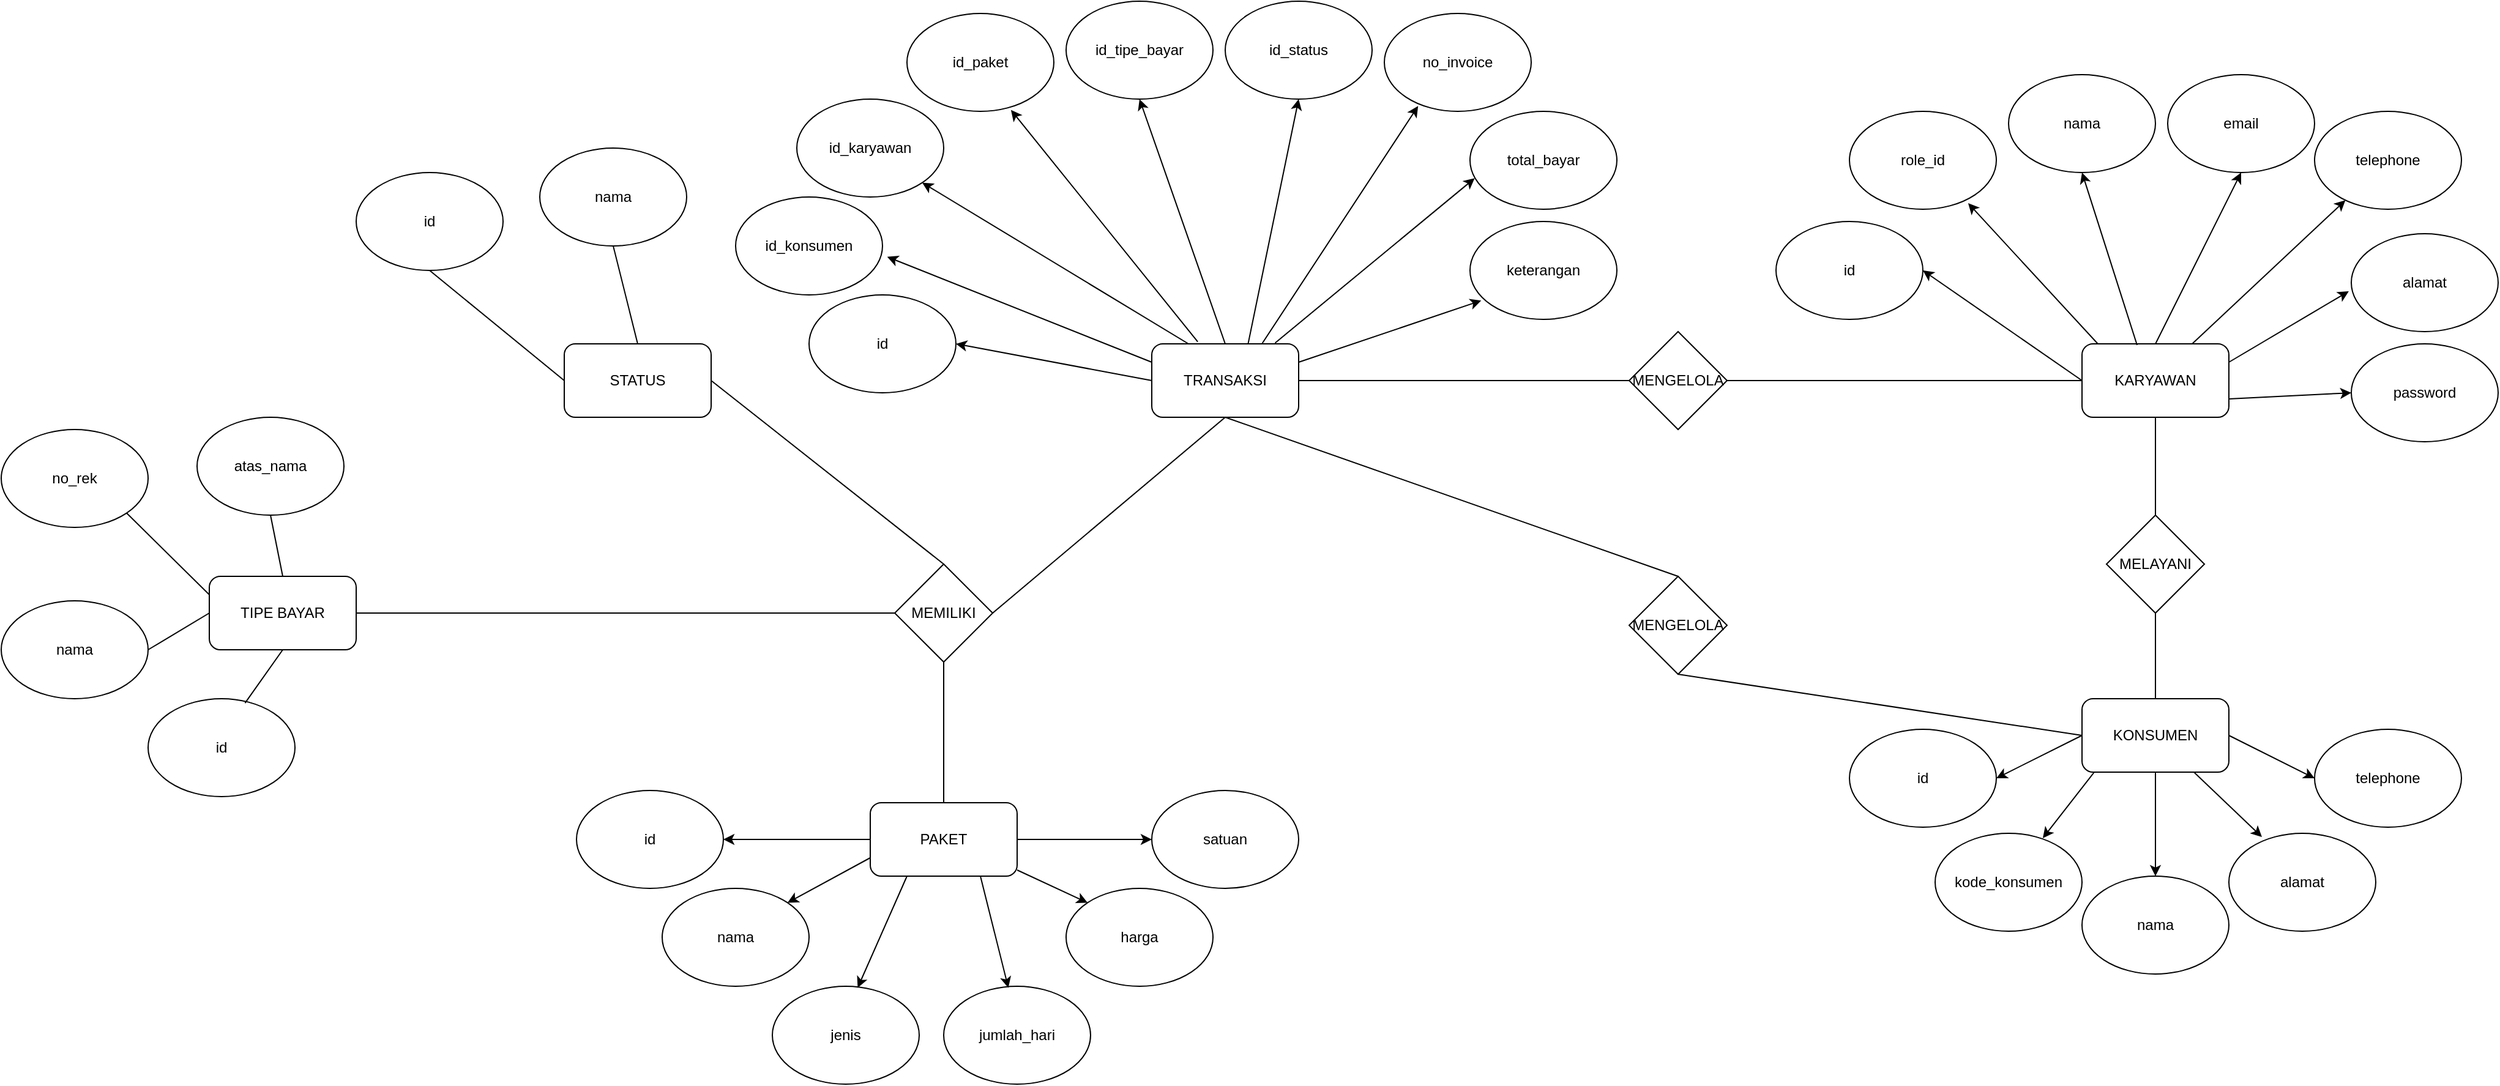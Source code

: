 <mxfile version="21.0.2" type="github">
  <diagram name="Halaman-1" id="MgstL3bpcUM_gTuNk5c2">
    <mxGraphModel dx="1735" dy="1120" grid="1" gridSize="10" guides="1" tooltips="1" connect="1" arrows="1" fold="1" page="1" pageScale="1" pageWidth="2339" pageHeight="3300" math="0" shadow="0">
      <root>
        <mxCell id="0" />
        <mxCell id="1" parent="0" />
        <mxCell id="4BObnnodCT3G0U85T-69-4" value="KARYAWAN" style="rounded=1;whiteSpace=wrap;html=1;" vertex="1" parent="1">
          <mxGeometry x="1830" y="310" width="120" height="60" as="geometry" />
        </mxCell>
        <mxCell id="4BObnnodCT3G0U85T-69-6" value="" style="endArrow=classic;html=1;rounded=0;exitX=1;exitY=0.75;exitDx=0;exitDy=0;entryX=0;entryY=0.5;entryDx=0;entryDy=0;" edge="1" parent="1" source="4BObnnodCT3G0U85T-69-4" target="4BObnnodCT3G0U85T-69-7">
          <mxGeometry width="50" height="50" relative="1" as="geometry">
            <mxPoint x="1950" y="360" as="sourcePoint" />
            <mxPoint x="2030" y="390" as="targetPoint" />
          </mxGeometry>
        </mxCell>
        <mxCell id="4BObnnodCT3G0U85T-69-7" value="password" style="ellipse;whiteSpace=wrap;html=1;" vertex="1" parent="1">
          <mxGeometry x="2050" y="310" width="120" height="80" as="geometry" />
        </mxCell>
        <mxCell id="4BObnnodCT3G0U85T-69-8" value="" style="endArrow=classic;html=1;rounded=0;exitX=1;exitY=0.25;exitDx=0;exitDy=0;entryX=-0.017;entryY=0.588;entryDx=0;entryDy=0;entryPerimeter=0;" edge="1" parent="1" source="4BObnnodCT3G0U85T-69-4" target="4BObnnodCT3G0U85T-69-9">
          <mxGeometry width="50" height="50" relative="1" as="geometry">
            <mxPoint x="1950" y="360" as="sourcePoint" />
            <mxPoint x="2030" y="310" as="targetPoint" />
          </mxGeometry>
        </mxCell>
        <mxCell id="4BObnnodCT3G0U85T-69-9" value="alamat" style="ellipse;whiteSpace=wrap;html=1;" vertex="1" parent="1">
          <mxGeometry x="2050" y="220" width="120" height="80" as="geometry" />
        </mxCell>
        <mxCell id="4BObnnodCT3G0U85T-69-10" value="" style="endArrow=classic;html=1;rounded=0;exitX=0.75;exitY=0;exitDx=0;exitDy=0;" edge="1" parent="1" source="4BObnnodCT3G0U85T-69-4" target="4BObnnodCT3G0U85T-69-11">
          <mxGeometry width="50" height="50" relative="1" as="geometry">
            <mxPoint x="1900" y="300" as="sourcePoint" />
            <mxPoint x="1950" y="250" as="targetPoint" />
          </mxGeometry>
        </mxCell>
        <mxCell id="4BObnnodCT3G0U85T-69-11" value="telephone" style="ellipse;whiteSpace=wrap;html=1;" vertex="1" parent="1">
          <mxGeometry x="2020" y="120" width="120" height="80" as="geometry" />
        </mxCell>
        <mxCell id="4BObnnodCT3G0U85T-69-12" value="email" style="ellipse;whiteSpace=wrap;html=1;" vertex="1" parent="1">
          <mxGeometry x="1900" y="90" width="120" height="80" as="geometry" />
        </mxCell>
        <mxCell id="4BObnnodCT3G0U85T-69-13" value="" style="endArrow=classic;html=1;rounded=0;exitX=0.5;exitY=0;exitDx=0;exitDy=0;entryX=0.5;entryY=1;entryDx=0;entryDy=0;" edge="1" parent="1" source="4BObnnodCT3G0U85T-69-4" target="4BObnnodCT3G0U85T-69-12">
          <mxGeometry width="50" height="50" relative="1" as="geometry">
            <mxPoint x="1870" y="290" as="sourcePoint" />
            <mxPoint x="1920" y="240" as="targetPoint" />
          </mxGeometry>
        </mxCell>
        <mxCell id="4BObnnodCT3G0U85T-69-14" value="nama" style="ellipse;whiteSpace=wrap;html=1;" vertex="1" parent="1">
          <mxGeometry x="1770" y="90" width="120" height="80" as="geometry" />
        </mxCell>
        <mxCell id="4BObnnodCT3G0U85T-69-15" value="" style="endArrow=classic;html=1;rounded=0;exitX=0.375;exitY=0.017;exitDx=0;exitDy=0;exitPerimeter=0;entryX=0.5;entryY=1;entryDx=0;entryDy=0;" edge="1" parent="1" source="4BObnnodCT3G0U85T-69-4" target="4BObnnodCT3G0U85T-69-14">
          <mxGeometry width="50" height="50" relative="1" as="geometry">
            <mxPoint x="1820" y="260" as="sourcePoint" />
            <mxPoint x="1870" y="210" as="targetPoint" />
          </mxGeometry>
        </mxCell>
        <mxCell id="4BObnnodCT3G0U85T-69-16" value="role_id" style="ellipse;whiteSpace=wrap;html=1;" vertex="1" parent="1">
          <mxGeometry x="1640" y="120" width="120" height="80" as="geometry" />
        </mxCell>
        <mxCell id="4BObnnodCT3G0U85T-69-17" value="" style="endArrow=classic;html=1;rounded=0;exitX=0.108;exitY=0;exitDx=0;exitDy=0;entryX=0.808;entryY=0.938;entryDx=0;entryDy=0;entryPerimeter=0;exitPerimeter=0;" edge="1" parent="1" source="4BObnnodCT3G0U85T-69-4" target="4BObnnodCT3G0U85T-69-16">
          <mxGeometry width="50" height="50" relative="1" as="geometry">
            <mxPoint x="1740" y="290" as="sourcePoint" />
            <mxPoint x="1790" y="240" as="targetPoint" />
          </mxGeometry>
        </mxCell>
        <mxCell id="4BObnnodCT3G0U85T-69-18" value="id" style="ellipse;whiteSpace=wrap;html=1;" vertex="1" parent="1">
          <mxGeometry x="1580" y="210" width="120" height="80" as="geometry" />
        </mxCell>
        <mxCell id="4BObnnodCT3G0U85T-69-19" value="" style="endArrow=classic;html=1;rounded=0;exitX=0;exitY=0.5;exitDx=0;exitDy=0;entryX=1;entryY=0.5;entryDx=0;entryDy=0;" edge="1" parent="1" source="4BObnnodCT3G0U85T-69-4" target="4BObnnodCT3G0U85T-69-18">
          <mxGeometry width="50" height="50" relative="1" as="geometry">
            <mxPoint x="1730" y="310" as="sourcePoint" />
            <mxPoint x="1780" y="260" as="targetPoint" />
          </mxGeometry>
        </mxCell>
        <mxCell id="4BObnnodCT3G0U85T-69-20" value="MELAYANI" style="rhombus;whiteSpace=wrap;html=1;" vertex="1" parent="1">
          <mxGeometry x="1850" y="450" width="80" height="80" as="geometry" />
        </mxCell>
        <mxCell id="4BObnnodCT3G0U85T-69-22" value="" style="endArrow=none;html=1;rounded=0;entryX=0.5;entryY=1;entryDx=0;entryDy=0;exitX=0.5;exitY=0;exitDx=0;exitDy=0;" edge="1" parent="1" source="4BObnnodCT3G0U85T-69-20" target="4BObnnodCT3G0U85T-69-4">
          <mxGeometry width="50" height="50" relative="1" as="geometry">
            <mxPoint x="1850" y="420" as="sourcePoint" />
            <mxPoint x="1900" y="370" as="targetPoint" />
          </mxGeometry>
        </mxCell>
        <mxCell id="4BObnnodCT3G0U85T-69-36" style="edgeStyle=orthogonalEdgeStyle;rounded=0;orthogonalLoop=1;jettySize=auto;html=1;exitX=0.5;exitY=1;exitDx=0;exitDy=0;entryX=0.5;entryY=0;entryDx=0;entryDy=0;" edge="1" parent="1" source="4BObnnodCT3G0U85T-69-23" target="4BObnnodCT3G0U85T-69-27">
          <mxGeometry relative="1" as="geometry" />
        </mxCell>
        <mxCell id="4BObnnodCT3G0U85T-69-23" value="KONSUMEN" style="rounded=1;whiteSpace=wrap;html=1;" vertex="1" parent="1">
          <mxGeometry x="1830" y="600" width="120" height="60" as="geometry" />
        </mxCell>
        <mxCell id="4BObnnodCT3G0U85T-69-24" value="" style="endArrow=none;html=1;rounded=0;entryX=0.5;entryY=1;entryDx=0;entryDy=0;exitX=0.5;exitY=0;exitDx=0;exitDy=0;" edge="1" parent="1" source="4BObnnodCT3G0U85T-69-23" target="4BObnnodCT3G0U85T-69-20">
          <mxGeometry width="50" height="50" relative="1" as="geometry">
            <mxPoint x="1900" y="600" as="sourcePoint" />
            <mxPoint x="1950" y="550" as="targetPoint" />
          </mxGeometry>
        </mxCell>
        <mxCell id="4BObnnodCT3G0U85T-69-25" value="telephone" style="ellipse;whiteSpace=wrap;html=1;" vertex="1" parent="1">
          <mxGeometry x="2020" y="625" width="120" height="80" as="geometry" />
        </mxCell>
        <mxCell id="4BObnnodCT3G0U85T-69-26" value="alamat" style="ellipse;whiteSpace=wrap;html=1;" vertex="1" parent="1">
          <mxGeometry x="1950" y="710" width="120" height="80" as="geometry" />
        </mxCell>
        <mxCell id="4BObnnodCT3G0U85T-69-27" value="nama" style="ellipse;whiteSpace=wrap;html=1;" vertex="1" parent="1">
          <mxGeometry x="1830" y="745" width="120" height="80" as="geometry" />
        </mxCell>
        <mxCell id="4BObnnodCT3G0U85T-69-28" value="kode_konsumen" style="ellipse;whiteSpace=wrap;html=1;" vertex="1" parent="1">
          <mxGeometry x="1710" y="710" width="120" height="80" as="geometry" />
        </mxCell>
        <mxCell id="4BObnnodCT3G0U85T-69-29" value="id" style="ellipse;whiteSpace=wrap;html=1;" vertex="1" parent="1">
          <mxGeometry x="1640" y="625" width="120" height="80" as="geometry" />
        </mxCell>
        <mxCell id="4BObnnodCT3G0U85T-69-39" value="" style="endArrow=classic;html=1;rounded=0;entryX=0.225;entryY=0.038;entryDx=0;entryDy=0;entryPerimeter=0;" edge="1" parent="1" source="4BObnnodCT3G0U85T-69-23" target="4BObnnodCT3G0U85T-69-26">
          <mxGeometry width="50" height="50" relative="1" as="geometry">
            <mxPoint x="1920" y="720" as="sourcePoint" />
            <mxPoint x="1970" y="670" as="targetPoint" />
          </mxGeometry>
        </mxCell>
        <mxCell id="4BObnnodCT3G0U85T-69-40" value="" style="endArrow=classic;html=1;rounded=0;entryX=0;entryY=0.5;entryDx=0;entryDy=0;exitX=1;exitY=0.5;exitDx=0;exitDy=0;" edge="1" parent="1" source="4BObnnodCT3G0U85T-69-23" target="4BObnnodCT3G0U85T-69-25">
          <mxGeometry width="50" height="50" relative="1" as="geometry">
            <mxPoint x="1920" y="720" as="sourcePoint" />
            <mxPoint x="1970" y="670" as="targetPoint" />
          </mxGeometry>
        </mxCell>
        <mxCell id="4BObnnodCT3G0U85T-69-41" value="" style="endArrow=classic;html=1;rounded=0;entryX=0.733;entryY=0.05;entryDx=0;entryDy=0;entryPerimeter=0;" edge="1" parent="1" target="4BObnnodCT3G0U85T-69-28">
          <mxGeometry width="50" height="50" relative="1" as="geometry">
            <mxPoint x="1840" y="660" as="sourcePoint" />
            <mxPoint x="1970" y="670" as="targetPoint" />
          </mxGeometry>
        </mxCell>
        <mxCell id="4BObnnodCT3G0U85T-69-42" value="" style="endArrow=classic;html=1;rounded=0;exitX=0;exitY=0.5;exitDx=0;exitDy=0;entryX=1;entryY=0.5;entryDx=0;entryDy=0;" edge="1" parent="1" source="4BObnnodCT3G0U85T-69-23" target="4BObnnodCT3G0U85T-69-29">
          <mxGeometry width="50" height="50" relative="1" as="geometry">
            <mxPoint x="1754" y="655" as="sourcePoint" />
            <mxPoint x="1804" y="605" as="targetPoint" />
          </mxGeometry>
        </mxCell>
        <mxCell id="4BObnnodCT3G0U85T-69-43" value="MENGELOLA" style="rhombus;whiteSpace=wrap;html=1;" vertex="1" parent="1">
          <mxGeometry x="1460" y="500" width="80" height="80" as="geometry" />
        </mxCell>
        <mxCell id="4BObnnodCT3G0U85T-69-44" value="" style="endArrow=none;html=1;rounded=0;exitX=0;exitY=0.5;exitDx=0;exitDy=0;entryX=0.5;entryY=1;entryDx=0;entryDy=0;" edge="1" parent="1" source="4BObnnodCT3G0U85T-69-23" target="4BObnnodCT3G0U85T-69-43">
          <mxGeometry width="50" height="50" relative="1" as="geometry">
            <mxPoint x="1670" y="580" as="sourcePoint" />
            <mxPoint x="1720" y="530" as="targetPoint" />
          </mxGeometry>
        </mxCell>
        <mxCell id="4BObnnodCT3G0U85T-69-45" value="MENGELOLA" style="rhombus;whiteSpace=wrap;html=1;" vertex="1" parent="1">
          <mxGeometry x="1460" y="300" width="80" height="80" as="geometry" />
        </mxCell>
        <mxCell id="4BObnnodCT3G0U85T-69-46" value="" style="endArrow=none;html=1;rounded=0;entryX=0;entryY=0.5;entryDx=0;entryDy=0;exitX=1;exitY=0.5;exitDx=0;exitDy=0;" edge="1" parent="1" source="4BObnnodCT3G0U85T-69-45" target="4BObnnodCT3G0U85T-69-4">
          <mxGeometry width="50" height="50" relative="1" as="geometry">
            <mxPoint x="1590" y="450" as="sourcePoint" />
            <mxPoint x="1640" y="400" as="targetPoint" />
          </mxGeometry>
        </mxCell>
        <mxCell id="4BObnnodCT3G0U85T-69-47" value="TRANSAKSI" style="rounded=1;whiteSpace=wrap;html=1;" vertex="1" parent="1">
          <mxGeometry x="1070" y="310" width="120" height="60" as="geometry" />
        </mxCell>
        <mxCell id="4BObnnodCT3G0U85T-69-48" value="" style="endArrow=none;html=1;rounded=0;entryX=0;entryY=0.5;entryDx=0;entryDy=0;exitX=1;exitY=0.5;exitDx=0;exitDy=0;" edge="1" parent="1" source="4BObnnodCT3G0U85T-69-47" target="4BObnnodCT3G0U85T-69-45">
          <mxGeometry width="50" height="50" relative="1" as="geometry">
            <mxPoint x="1280" y="430" as="sourcePoint" />
            <mxPoint x="1330" y="380" as="targetPoint" />
          </mxGeometry>
        </mxCell>
        <mxCell id="4BObnnodCT3G0U85T-69-49" value="keterangan" style="ellipse;whiteSpace=wrap;html=1;" vertex="1" parent="1">
          <mxGeometry x="1330" y="210" width="120" height="80" as="geometry" />
        </mxCell>
        <mxCell id="4BObnnodCT3G0U85T-69-50" value="" style="endArrow=classic;html=1;rounded=0;entryX=0.076;entryY=0.808;entryDx=0;entryDy=0;entryPerimeter=0;exitX=1;exitY=0.25;exitDx=0;exitDy=0;" edge="1" parent="1" source="4BObnnodCT3G0U85T-69-47" target="4BObnnodCT3G0U85T-69-49">
          <mxGeometry width="50" height="50" relative="1" as="geometry">
            <mxPoint x="1300" y="320" as="sourcePoint" />
            <mxPoint x="1310" y="250" as="targetPoint" />
          </mxGeometry>
        </mxCell>
        <mxCell id="4BObnnodCT3G0U85T-69-51" value="total_bayar" style="ellipse;whiteSpace=wrap;html=1;" vertex="1" parent="1">
          <mxGeometry x="1330" y="120" width="120" height="80" as="geometry" />
        </mxCell>
        <mxCell id="4BObnnodCT3G0U85T-69-52" value="no_invoice" style="ellipse;whiteSpace=wrap;html=1;" vertex="1" parent="1">
          <mxGeometry x="1260" y="40" width="120" height="80" as="geometry" />
        </mxCell>
        <mxCell id="4BObnnodCT3G0U85T-69-53" value="id_status" style="ellipse;whiteSpace=wrap;html=1;" vertex="1" parent="1">
          <mxGeometry x="1130" y="30" width="120" height="80" as="geometry" />
        </mxCell>
        <mxCell id="4BObnnodCT3G0U85T-69-54" value="id_tipe_bayar" style="ellipse;whiteSpace=wrap;html=1;" vertex="1" parent="1">
          <mxGeometry x="1000" y="30" width="120" height="80" as="geometry" />
        </mxCell>
        <mxCell id="4BObnnodCT3G0U85T-69-55" value="id_paket" style="ellipse;whiteSpace=wrap;html=1;" vertex="1" parent="1">
          <mxGeometry x="870" y="40" width="120" height="80" as="geometry" />
        </mxCell>
        <mxCell id="4BObnnodCT3G0U85T-69-56" value="id_karyawan" style="ellipse;whiteSpace=wrap;html=1;" vertex="1" parent="1">
          <mxGeometry x="780" y="110" width="120" height="80" as="geometry" />
        </mxCell>
        <mxCell id="4BObnnodCT3G0U85T-69-57" value="id_konsumen" style="ellipse;whiteSpace=wrap;html=1;" vertex="1" parent="1">
          <mxGeometry x="730" y="190" width="120" height="80" as="geometry" />
        </mxCell>
        <mxCell id="4BObnnodCT3G0U85T-69-58" value="id" style="ellipse;whiteSpace=wrap;html=1;" vertex="1" parent="1">
          <mxGeometry x="790" y="270" width="120" height="80" as="geometry" />
        </mxCell>
        <mxCell id="4BObnnodCT3G0U85T-69-59" value="" style="endArrow=classic;html=1;rounded=0;exitX=0.839;exitY=-0.011;exitDx=0;exitDy=0;exitPerimeter=0;entryX=0.032;entryY=0.683;entryDx=0;entryDy=0;entryPerimeter=0;" edge="1" parent="1" source="4BObnnodCT3G0U85T-69-47" target="4BObnnodCT3G0U85T-69-51">
          <mxGeometry width="50" height="50" relative="1" as="geometry">
            <mxPoint x="1165" y="310" as="sourcePoint" />
            <mxPoint x="1215" y="260" as="targetPoint" />
          </mxGeometry>
        </mxCell>
        <mxCell id="4BObnnodCT3G0U85T-69-60" value="" style="endArrow=classic;html=1;rounded=0;exitX=0.75;exitY=0;exitDx=0;exitDy=0;entryX=0.23;entryY=0.946;entryDx=0;entryDy=0;entryPerimeter=0;" edge="1" parent="1" source="4BObnnodCT3G0U85T-69-47" target="4BObnnodCT3G0U85T-69-52">
          <mxGeometry width="50" height="50" relative="1" as="geometry">
            <mxPoint x="1150" y="300" as="sourcePoint" />
            <mxPoint x="1200" y="250" as="targetPoint" />
          </mxGeometry>
        </mxCell>
        <mxCell id="4BObnnodCT3G0U85T-69-61" value="" style="endArrow=classic;html=1;rounded=0;exitX=0.655;exitY=0.007;exitDx=0;exitDy=0;exitPerimeter=0;entryX=0.5;entryY=1;entryDx=0;entryDy=0;" edge="1" parent="1" source="4BObnnodCT3G0U85T-69-47" target="4BObnnodCT3G0U85T-69-53">
          <mxGeometry width="50" height="50" relative="1" as="geometry">
            <mxPoint x="990" y="280" as="sourcePoint" />
            <mxPoint x="1040" y="230" as="targetPoint" />
          </mxGeometry>
        </mxCell>
        <mxCell id="4BObnnodCT3G0U85T-69-62" value="" style="endArrow=classic;html=1;rounded=0;exitX=0.5;exitY=0;exitDx=0;exitDy=0;entryX=0.5;entryY=1;entryDx=0;entryDy=0;" edge="1" parent="1" source="4BObnnodCT3G0U85T-69-47" target="4BObnnodCT3G0U85T-69-54">
          <mxGeometry width="50" height="50" relative="1" as="geometry">
            <mxPoint x="990" y="280" as="sourcePoint" />
            <mxPoint x="1040" y="230" as="targetPoint" />
          </mxGeometry>
        </mxCell>
        <mxCell id="4BObnnodCT3G0U85T-69-63" value="" style="endArrow=classic;html=1;rounded=0;exitX=0.313;exitY=-0.028;exitDx=0;exitDy=0;exitPerimeter=0;entryX=0.708;entryY=0.986;entryDx=0;entryDy=0;entryPerimeter=0;" edge="1" parent="1" source="4BObnnodCT3G0U85T-69-47" target="4BObnnodCT3G0U85T-69-55">
          <mxGeometry width="50" height="50" relative="1" as="geometry">
            <mxPoint x="990" y="280" as="sourcePoint" />
            <mxPoint x="1040" y="230" as="targetPoint" />
          </mxGeometry>
        </mxCell>
        <mxCell id="4BObnnodCT3G0U85T-69-64" value="" style="endArrow=classic;html=1;rounded=0;entryX=1;entryY=1;entryDx=0;entryDy=0;exitX=0.25;exitY=0;exitDx=0;exitDy=0;" edge="1" parent="1" source="4BObnnodCT3G0U85T-69-47" target="4BObnnodCT3G0U85T-69-56">
          <mxGeometry width="50" height="50" relative="1" as="geometry">
            <mxPoint x="1070" y="310" as="sourcePoint" />
            <mxPoint x="980" y="200" as="targetPoint" />
          </mxGeometry>
        </mxCell>
        <mxCell id="4BObnnodCT3G0U85T-69-65" value="" style="endArrow=classic;html=1;rounded=0;entryX=1.032;entryY=0.611;entryDx=0;entryDy=0;entryPerimeter=0;exitX=0;exitY=0.25;exitDx=0;exitDy=0;" edge="1" parent="1" source="4BObnnodCT3G0U85T-69-47" target="4BObnnodCT3G0U85T-69-57">
          <mxGeometry width="50" height="50" relative="1" as="geometry">
            <mxPoint x="910" y="335" as="sourcePoint" />
            <mxPoint x="960" y="285" as="targetPoint" />
          </mxGeometry>
        </mxCell>
        <mxCell id="4BObnnodCT3G0U85T-69-66" value="" style="endArrow=classic;html=1;rounded=0;entryX=1;entryY=0.5;entryDx=0;entryDy=0;exitX=0;exitY=0.5;exitDx=0;exitDy=0;" edge="1" parent="1" source="4BObnnodCT3G0U85T-69-47" target="4BObnnodCT3G0U85T-69-58">
          <mxGeometry width="50" height="50" relative="1" as="geometry">
            <mxPoint x="1060" y="340" as="sourcePoint" />
            <mxPoint x="1080" y="210" as="targetPoint" />
          </mxGeometry>
        </mxCell>
        <mxCell id="4BObnnodCT3G0U85T-69-67" value="" style="endArrow=none;html=1;rounded=0;exitX=0.5;exitY=0;exitDx=0;exitDy=0;entryX=0.5;entryY=1;entryDx=0;entryDy=0;" edge="1" parent="1" source="4BObnnodCT3G0U85T-69-43" target="4BObnnodCT3G0U85T-69-47">
          <mxGeometry width="50" height="50" relative="1" as="geometry">
            <mxPoint x="1360" y="410" as="sourcePoint" />
            <mxPoint x="1410" y="360" as="targetPoint" />
          </mxGeometry>
        </mxCell>
        <mxCell id="4BObnnodCT3G0U85T-69-68" value="MEMILIKI" style="rhombus;whiteSpace=wrap;html=1;" vertex="1" parent="1">
          <mxGeometry x="860" y="490" width="80" height="80" as="geometry" />
        </mxCell>
        <mxCell id="4BObnnodCT3G0U85T-69-69" value="" style="endArrow=none;html=1;rounded=0;exitX=1;exitY=0.5;exitDx=0;exitDy=0;entryX=0.5;entryY=1;entryDx=0;entryDy=0;" edge="1" parent="1" source="4BObnnodCT3G0U85T-69-68" target="4BObnnodCT3G0U85T-69-47">
          <mxGeometry width="50" height="50" relative="1" as="geometry">
            <mxPoint x="1190" y="450" as="sourcePoint" />
            <mxPoint x="1240" y="400" as="targetPoint" />
          </mxGeometry>
        </mxCell>
        <mxCell id="4BObnnodCT3G0U85T-69-70" value="PAKET" style="rounded=1;whiteSpace=wrap;html=1;" vertex="1" parent="1">
          <mxGeometry x="840" y="685" width="120" height="60" as="geometry" />
        </mxCell>
        <mxCell id="4BObnnodCT3G0U85T-69-71" value="satuan" style="ellipse;whiteSpace=wrap;html=1;" vertex="1" parent="1">
          <mxGeometry x="1070" y="675" width="120" height="80" as="geometry" />
        </mxCell>
        <mxCell id="4BObnnodCT3G0U85T-69-72" value="harga" style="ellipse;whiteSpace=wrap;html=1;" vertex="1" parent="1">
          <mxGeometry x="1000" y="755" width="120" height="80" as="geometry" />
        </mxCell>
        <mxCell id="4BObnnodCT3G0U85T-69-73" value="jumlah_hari" style="ellipse;whiteSpace=wrap;html=1;" vertex="1" parent="1">
          <mxGeometry x="900" y="835" width="120" height="80" as="geometry" />
        </mxCell>
        <mxCell id="4BObnnodCT3G0U85T-69-74" value="jenis" style="ellipse;whiteSpace=wrap;html=1;" vertex="1" parent="1">
          <mxGeometry x="760" y="835" width="120" height="80" as="geometry" />
        </mxCell>
        <mxCell id="4BObnnodCT3G0U85T-69-75" value="nama" style="ellipse;whiteSpace=wrap;html=1;" vertex="1" parent="1">
          <mxGeometry x="670" y="755" width="120" height="80" as="geometry" />
        </mxCell>
        <mxCell id="4BObnnodCT3G0U85T-69-76" value="id" style="ellipse;whiteSpace=wrap;html=1;" vertex="1" parent="1">
          <mxGeometry x="600" y="675" width="120" height="80" as="geometry" />
        </mxCell>
        <mxCell id="4BObnnodCT3G0U85T-69-77" value="" style="endArrow=classic;html=1;rounded=0;exitX=1;exitY=0.5;exitDx=0;exitDy=0;entryX=0;entryY=0.5;entryDx=0;entryDy=0;" edge="1" parent="1" source="4BObnnodCT3G0U85T-69-70" target="4BObnnodCT3G0U85T-69-71">
          <mxGeometry width="50" height="50" relative="1" as="geometry">
            <mxPoint x="980" y="740" as="sourcePoint" />
            <mxPoint x="1030" y="690" as="targetPoint" />
          </mxGeometry>
        </mxCell>
        <mxCell id="4BObnnodCT3G0U85T-69-78" value="" style="endArrow=classic;html=1;rounded=0;entryX=0;entryY=0;entryDx=0;entryDy=0;" edge="1" parent="1" target="4BObnnodCT3G0U85T-69-72">
          <mxGeometry width="50" height="50" relative="1" as="geometry">
            <mxPoint x="960" y="740" as="sourcePoint" />
            <mxPoint x="1030" y="690" as="targetPoint" />
          </mxGeometry>
        </mxCell>
        <mxCell id="4BObnnodCT3G0U85T-69-79" value="" style="endArrow=classic;html=1;rounded=0;exitX=0.75;exitY=1;exitDx=0;exitDy=0;entryX=0.44;entryY=0.015;entryDx=0;entryDy=0;entryPerimeter=0;" edge="1" parent="1" source="4BObnnodCT3G0U85T-69-70" target="4BObnnodCT3G0U85T-69-73">
          <mxGeometry width="50" height="50" relative="1" as="geometry">
            <mxPoint x="935" y="790" as="sourcePoint" />
            <mxPoint x="985" y="740" as="targetPoint" />
          </mxGeometry>
        </mxCell>
        <mxCell id="4BObnnodCT3G0U85T-69-80" value="" style="endArrow=classic;html=1;rounded=0;exitX=0.25;exitY=1;exitDx=0;exitDy=0;entryX=0.581;entryY=0.015;entryDx=0;entryDy=0;entryPerimeter=0;" edge="1" parent="1" source="4BObnnodCT3G0U85T-69-70" target="4BObnnodCT3G0U85T-69-74">
          <mxGeometry width="50" height="50" relative="1" as="geometry">
            <mxPoint x="980" y="740" as="sourcePoint" />
            <mxPoint x="1030" y="690" as="targetPoint" />
          </mxGeometry>
        </mxCell>
        <mxCell id="4BObnnodCT3G0U85T-69-81" value="" style="endArrow=classic;html=1;rounded=0;exitX=0;exitY=0.75;exitDx=0;exitDy=0;entryX=1;entryY=0;entryDx=0;entryDy=0;" edge="1" parent="1" source="4BObnnodCT3G0U85T-69-70" target="4BObnnodCT3G0U85T-69-75">
          <mxGeometry width="50" height="50" relative="1" as="geometry">
            <mxPoint x="980" y="740" as="sourcePoint" />
            <mxPoint x="1030" y="690" as="targetPoint" />
          </mxGeometry>
        </mxCell>
        <mxCell id="4BObnnodCT3G0U85T-69-82" value="" style="endArrow=classic;html=1;rounded=0;exitX=0;exitY=0.5;exitDx=0;exitDy=0;entryX=1;entryY=0.5;entryDx=0;entryDy=0;" edge="1" parent="1" source="4BObnnodCT3G0U85T-69-70" target="4BObnnodCT3G0U85T-69-76">
          <mxGeometry width="50" height="50" relative="1" as="geometry">
            <mxPoint x="980" y="740" as="sourcePoint" />
            <mxPoint x="1030" y="690" as="targetPoint" />
          </mxGeometry>
        </mxCell>
        <mxCell id="4BObnnodCT3G0U85T-69-83" value="" style="endArrow=none;html=1;rounded=0;entryX=0.5;entryY=1;entryDx=0;entryDy=0;exitX=0.5;exitY=0;exitDx=0;exitDy=0;" edge="1" parent="1" source="4BObnnodCT3G0U85T-69-70" target="4BObnnodCT3G0U85T-69-68">
          <mxGeometry width="50" height="50" relative="1" as="geometry">
            <mxPoint x="850" y="625" as="sourcePoint" />
            <mxPoint x="900" y="575" as="targetPoint" />
          </mxGeometry>
        </mxCell>
        <mxCell id="4BObnnodCT3G0U85T-69-84" value="STATUS" style="rounded=1;whiteSpace=wrap;html=1;" vertex="1" parent="1">
          <mxGeometry x="590" y="310" width="120" height="60" as="geometry" />
        </mxCell>
        <mxCell id="4BObnnodCT3G0U85T-69-85" value="" style="endArrow=none;html=1;rounded=0;exitX=0.5;exitY=0;exitDx=0;exitDy=0;entryX=1;entryY=0.5;entryDx=0;entryDy=0;" edge="1" parent="1" source="4BObnnodCT3G0U85T-69-68" target="4BObnnodCT3G0U85T-69-84">
          <mxGeometry width="50" height="50" relative="1" as="geometry">
            <mxPoint x="740" y="380" as="sourcePoint" />
            <mxPoint x="790" y="330" as="targetPoint" />
          </mxGeometry>
        </mxCell>
        <mxCell id="4BObnnodCT3G0U85T-69-86" value="nama" style="ellipse;whiteSpace=wrap;html=1;" vertex="1" parent="1">
          <mxGeometry x="570" y="150" width="120" height="80" as="geometry" />
        </mxCell>
        <mxCell id="4BObnnodCT3G0U85T-69-88" value="id" style="ellipse;whiteSpace=wrap;html=1;" vertex="1" parent="1">
          <mxGeometry x="420" y="170" width="120" height="80" as="geometry" />
        </mxCell>
        <mxCell id="4BObnnodCT3G0U85T-69-89" value="" style="endArrow=none;html=1;rounded=0;exitX=0.5;exitY=0;exitDx=0;exitDy=0;entryX=0.5;entryY=1;entryDx=0;entryDy=0;" edge="1" parent="1" source="4BObnnodCT3G0U85T-69-84" target="4BObnnodCT3G0U85T-69-86">
          <mxGeometry width="50" height="50" relative="1" as="geometry">
            <mxPoint x="740" y="380" as="sourcePoint" />
            <mxPoint x="790" y="330" as="targetPoint" />
          </mxGeometry>
        </mxCell>
        <mxCell id="4BObnnodCT3G0U85T-69-90" value="" style="endArrow=none;html=1;rounded=0;exitX=0;exitY=0.5;exitDx=0;exitDy=0;entryX=0.5;entryY=1;entryDx=0;entryDy=0;" edge="1" parent="1" source="4BObnnodCT3G0U85T-69-84" target="4BObnnodCT3G0U85T-69-88">
          <mxGeometry width="50" height="50" relative="1" as="geometry">
            <mxPoint x="740" y="380" as="sourcePoint" />
            <mxPoint x="790" y="330" as="targetPoint" />
          </mxGeometry>
        </mxCell>
        <mxCell id="4BObnnodCT3G0U85T-69-91" value="TIPE BAYAR" style="rounded=1;whiteSpace=wrap;html=1;" vertex="1" parent="1">
          <mxGeometry x="300" y="500" width="120" height="60" as="geometry" />
        </mxCell>
        <mxCell id="4BObnnodCT3G0U85T-69-92" value="atas_nama" style="ellipse;whiteSpace=wrap;html=1;" vertex="1" parent="1">
          <mxGeometry x="290" y="370" width="120" height="80" as="geometry" />
        </mxCell>
        <mxCell id="4BObnnodCT3G0U85T-69-93" value="no_rek" style="ellipse;whiteSpace=wrap;html=1;" vertex="1" parent="1">
          <mxGeometry x="130" y="380" width="120" height="80" as="geometry" />
        </mxCell>
        <mxCell id="4BObnnodCT3G0U85T-69-94" value="nama" style="ellipse;whiteSpace=wrap;html=1;" vertex="1" parent="1">
          <mxGeometry x="130" y="520" width="120" height="80" as="geometry" />
        </mxCell>
        <mxCell id="4BObnnodCT3G0U85T-69-95" value="id" style="ellipse;whiteSpace=wrap;html=1;" vertex="1" parent="1">
          <mxGeometry x="250" y="600" width="120" height="80" as="geometry" />
        </mxCell>
        <mxCell id="4BObnnodCT3G0U85T-69-96" value="" style="endArrow=none;html=1;rounded=0;entryX=0;entryY=0.5;entryDx=0;entryDy=0;exitX=1;exitY=0.5;exitDx=0;exitDy=0;" edge="1" parent="1" source="4BObnnodCT3G0U85T-69-91" target="4BObnnodCT3G0U85T-69-68">
          <mxGeometry width="50" height="50" relative="1" as="geometry">
            <mxPoint x="420" y="590" as="sourcePoint" />
            <mxPoint x="470" y="540" as="targetPoint" />
          </mxGeometry>
        </mxCell>
        <mxCell id="4BObnnodCT3G0U85T-69-97" value="" style="endArrow=none;html=1;rounded=0;exitX=0.66;exitY=0.045;exitDx=0;exitDy=0;exitPerimeter=0;entryX=0.5;entryY=1;entryDx=0;entryDy=0;" edge="1" parent="1" source="4BObnnodCT3G0U85T-69-95" target="4BObnnodCT3G0U85T-69-91">
          <mxGeometry width="50" height="50" relative="1" as="geometry">
            <mxPoint x="420" y="590" as="sourcePoint" />
            <mxPoint x="470" y="540" as="targetPoint" />
          </mxGeometry>
        </mxCell>
        <mxCell id="4BObnnodCT3G0U85T-69-98" value="" style="endArrow=none;html=1;rounded=0;exitX=1;exitY=0.5;exitDx=0;exitDy=0;entryX=0;entryY=0.5;entryDx=0;entryDy=0;" edge="1" parent="1" source="4BObnnodCT3G0U85T-69-94" target="4BObnnodCT3G0U85T-69-91">
          <mxGeometry width="50" height="50" relative="1" as="geometry">
            <mxPoint x="420" y="590" as="sourcePoint" />
            <mxPoint x="470" y="540" as="targetPoint" />
          </mxGeometry>
        </mxCell>
        <mxCell id="4BObnnodCT3G0U85T-69-99" value="" style="endArrow=none;html=1;rounded=0;exitX=1;exitY=1;exitDx=0;exitDy=0;entryX=0;entryY=0.25;entryDx=0;entryDy=0;" edge="1" parent="1" source="4BObnnodCT3G0U85T-69-93" target="4BObnnodCT3G0U85T-69-91">
          <mxGeometry width="50" height="50" relative="1" as="geometry">
            <mxPoint x="340" y="540" as="sourcePoint" />
            <mxPoint x="390" y="490" as="targetPoint" />
          </mxGeometry>
        </mxCell>
        <mxCell id="4BObnnodCT3G0U85T-69-100" value="" style="endArrow=none;html=1;rounded=0;exitX=0.5;exitY=1;exitDx=0;exitDy=0;entryX=0.5;entryY=0;entryDx=0;entryDy=0;" edge="1" parent="1" source="4BObnnodCT3G0U85T-69-92" target="4BObnnodCT3G0U85T-69-91">
          <mxGeometry width="50" height="50" relative="1" as="geometry">
            <mxPoint x="340" y="540" as="sourcePoint" />
            <mxPoint x="390" y="490" as="targetPoint" />
          </mxGeometry>
        </mxCell>
      </root>
    </mxGraphModel>
  </diagram>
</mxfile>

